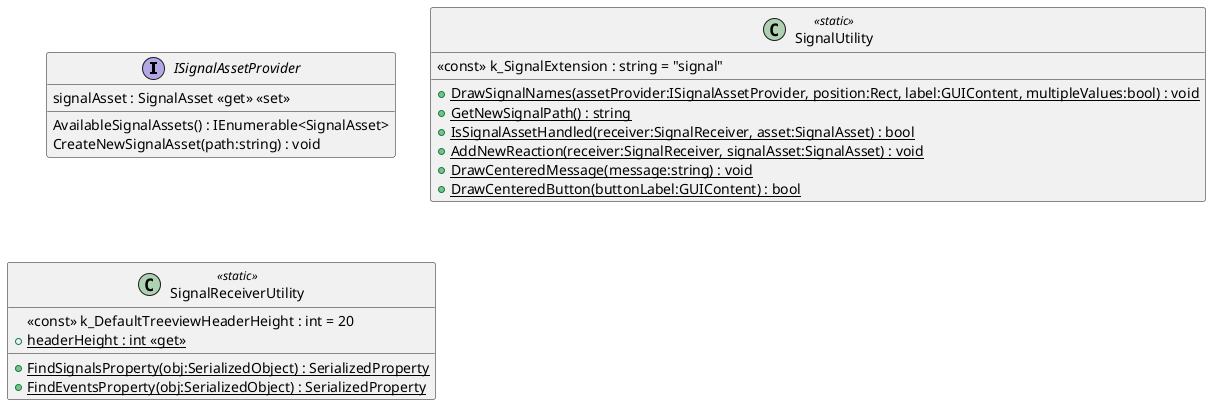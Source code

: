 @startuml
interface ISignalAssetProvider {
    signalAsset : SignalAsset <<get>> <<set>>
    AvailableSignalAssets() : IEnumerable<SignalAsset>
    CreateNewSignalAsset(path:string) : void
}
class SignalUtility <<static>> {
    <<const>> k_SignalExtension : string = "signal"
    + {static} DrawSignalNames(assetProvider:ISignalAssetProvider, position:Rect, label:GUIContent, multipleValues:bool) : void
    + {static} GetNewSignalPath() : string
    + {static} IsSignalAssetHandled(receiver:SignalReceiver, asset:SignalAsset) : bool
    + {static} AddNewReaction(receiver:SignalReceiver, signalAsset:SignalAsset) : void
    + {static} DrawCenteredMessage(message:string) : void
    + {static} DrawCenteredButton(buttonLabel:GUIContent) : bool
}
class SignalReceiverUtility <<static>> {
    <<const>> k_DefaultTreeviewHeaderHeight : int = 20
    + {static} headerHeight : int <<get>>
    + {static} FindSignalsProperty(obj:SerializedObject) : SerializedProperty
    + {static} FindEventsProperty(obj:SerializedObject) : SerializedProperty
}
@enduml
